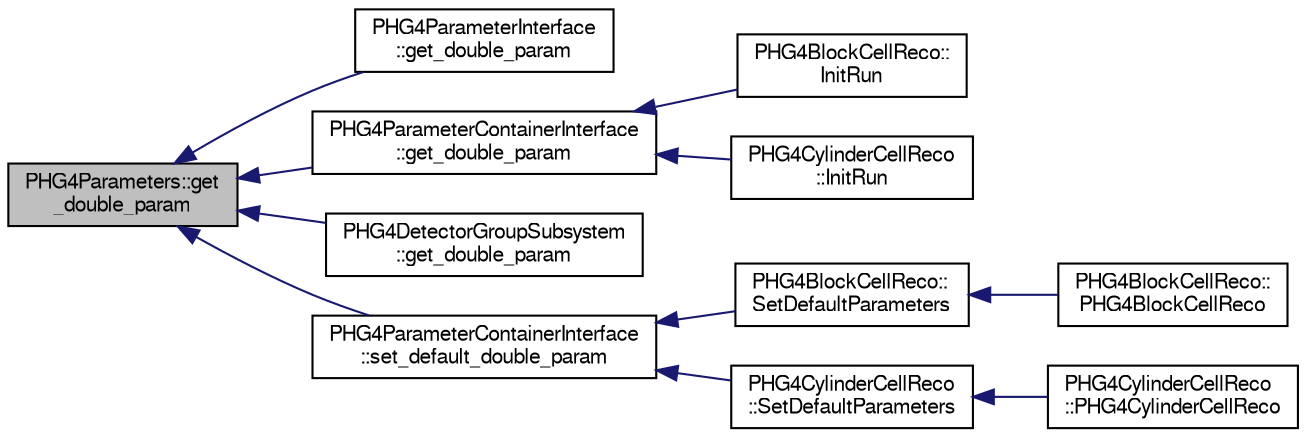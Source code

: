 digraph "PHG4Parameters::get_double_param"
{
  bgcolor="transparent";
  edge [fontname="FreeSans",fontsize="10",labelfontname="FreeSans",labelfontsize="10"];
  node [fontname="FreeSans",fontsize="10",shape=record];
  rankdir="LR";
  Node1 [label="PHG4Parameters::get\l_double_param",height=0.2,width=0.4,color="black", fillcolor="grey75", style="filled" fontcolor="black"];
  Node1 -> Node2 [dir="back",color="midnightblue",fontsize="10",style="solid",fontname="FreeSans"];
  Node2 [label="PHG4ParameterInterface\l::get_double_param",height=0.2,width=0.4,color="black",URL="$d8/d1b/classPHG4ParameterInterface.html#a7159c9ad2c4db68564416852afcf7a81"];
  Node1 -> Node3 [dir="back",color="midnightblue",fontsize="10",style="solid",fontname="FreeSans"];
  Node3 [label="PHG4ParameterContainerInterface\l::get_double_param",height=0.2,width=0.4,color="black",URL="$d4/d69/classPHG4ParameterContainerInterface.html#aada040dd6c8f3500ad4b9fe2d9772d0f"];
  Node3 -> Node4 [dir="back",color="midnightblue",fontsize="10",style="solid",fontname="FreeSans"];
  Node4 [label="PHG4BlockCellReco::\lInitRun",height=0.2,width=0.4,color="black",URL="$df/d5e/classPHG4BlockCellReco.html#aa62bbe31407e5e4c80f541dbd5c18aa4",tooltip="module initialization "];
  Node3 -> Node5 [dir="back",color="midnightblue",fontsize="10",style="solid",fontname="FreeSans"];
  Node5 [label="PHG4CylinderCellReco\l::InitRun",height=0.2,width=0.4,color="black",URL="$d5/dd0/classPHG4CylinderCellReco.html#ada869396a39d11561fcbb85572446310",tooltip="module initialization "];
  Node1 -> Node6 [dir="back",color="midnightblue",fontsize="10",style="solid",fontname="FreeSans"];
  Node6 [label="PHG4DetectorGroupSubsystem\l::get_double_param",height=0.2,width=0.4,color="black",URL="$d7/d7f/classPHG4DetectorGroupSubsystem.html#ab162d4327eb79d053483639438cb9aa6"];
  Node1 -> Node7 [dir="back",color="midnightblue",fontsize="10",style="solid",fontname="FreeSans"];
  Node7 [label="PHG4ParameterContainerInterface\l::set_default_double_param",height=0.2,width=0.4,color="black",URL="$d4/d69/classPHG4ParameterContainerInterface.html#a44e6b97f10801b3d47e215c21f7c1583"];
  Node7 -> Node8 [dir="back",color="midnightblue",fontsize="10",style="solid",fontname="FreeSans"];
  Node8 [label="PHG4BlockCellReco::\lSetDefaultParameters",height=0.2,width=0.4,color="black",URL="$df/d5e/classPHG4BlockCellReco.html#ae2234f60490d0fc28a3ca73d4bc531af"];
  Node8 -> Node9 [dir="back",color="midnightblue",fontsize="10",style="solid",fontname="FreeSans"];
  Node9 [label="PHG4BlockCellReco::\lPHG4BlockCellReco",height=0.2,width=0.4,color="black",URL="$df/d5e/classPHG4BlockCellReco.html#a2f7de5c81029953c507636c26df6f34b"];
  Node7 -> Node10 [dir="back",color="midnightblue",fontsize="10",style="solid",fontname="FreeSans"];
  Node10 [label="PHG4CylinderCellReco\l::SetDefaultParameters",height=0.2,width=0.4,color="black",URL="$d5/dd0/classPHG4CylinderCellReco.html#ad65ddf63cd840e9841ebc831b8b1c392"];
  Node10 -> Node11 [dir="back",color="midnightblue",fontsize="10",style="solid",fontname="FreeSans"];
  Node11 [label="PHG4CylinderCellReco\l::PHG4CylinderCellReco",height=0.2,width=0.4,color="black",URL="$d5/dd0/classPHG4CylinderCellReco.html#a1098d61b960b7de6b26f564292a5fa90"];
}
